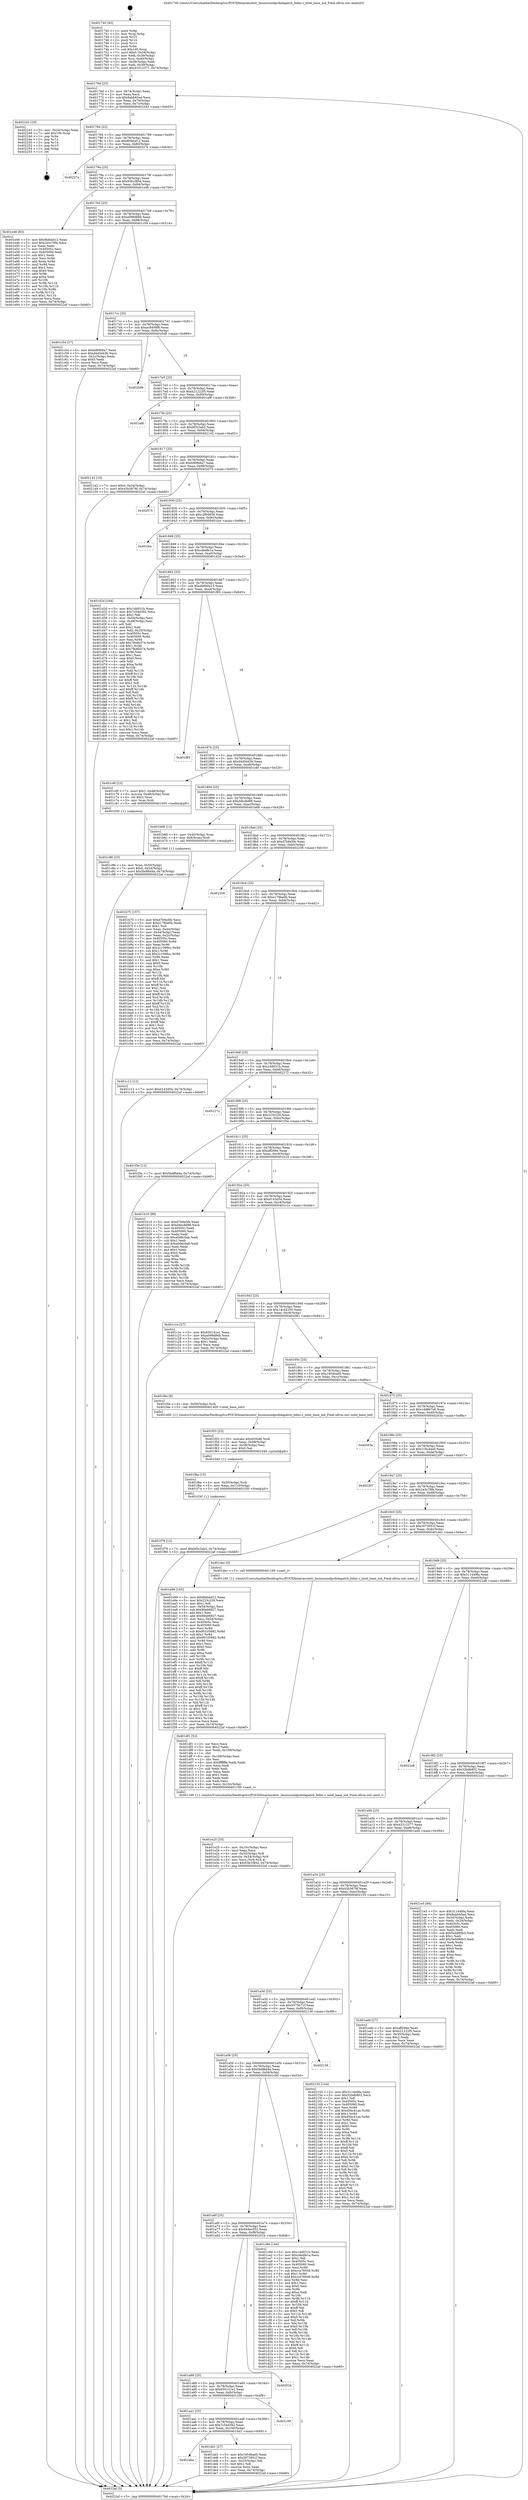 digraph "0x401740" {
  label = "0x401740 (/mnt/c/Users/mathe/Desktop/tcc/POCII/binaries/extr_linuxsoundpcihdapatch_hdmi.c_intel_base_nid_Final-ollvm.out::main(0))"
  labelloc = "t"
  node[shape=record]

  Entry [label="",width=0.3,height=0.3,shape=circle,fillcolor=black,style=filled]
  "0x40176d" [label="{
     0x40176d [23]\l
     | [instrs]\l
     &nbsp;&nbsp;0x40176d \<+3\>: mov -0x74(%rbp),%eax\l
     &nbsp;&nbsp;0x401770 \<+2\>: mov %eax,%ecx\l
     &nbsp;&nbsp;0x401772 \<+6\>: sub $0x8abb45ad,%ecx\l
     &nbsp;&nbsp;0x401778 \<+3\>: mov %eax,-0x78(%rbp)\l
     &nbsp;&nbsp;0x40177b \<+3\>: mov %ecx,-0x7c(%rbp)\l
     &nbsp;&nbsp;0x40177e \<+6\>: je 0000000000402243 \<main+0xb03\>\l
  }"]
  "0x402243" [label="{
     0x402243 [19]\l
     | [instrs]\l
     &nbsp;&nbsp;0x402243 \<+3\>: mov -0x24(%rbp),%eax\l
     &nbsp;&nbsp;0x402246 \<+7\>: add $0x100,%rsp\l
     &nbsp;&nbsp;0x40224d \<+1\>: pop %rbx\l
     &nbsp;&nbsp;0x40224e \<+2\>: pop %r12\l
     &nbsp;&nbsp;0x402250 \<+2\>: pop %r14\l
     &nbsp;&nbsp;0x402252 \<+2\>: pop %r15\l
     &nbsp;&nbsp;0x402254 \<+1\>: pop %rbp\l
     &nbsp;&nbsp;0x402255 \<+1\>: ret\l
  }"]
  "0x401784" [label="{
     0x401784 [22]\l
     | [instrs]\l
     &nbsp;&nbsp;0x401784 \<+5\>: jmp 0000000000401789 \<main+0x49\>\l
     &nbsp;&nbsp;0x401789 \<+3\>: mov -0x78(%rbp),%eax\l
     &nbsp;&nbsp;0x40178c \<+5\>: sub $0x8bfebd12,%eax\l
     &nbsp;&nbsp;0x401791 \<+3\>: mov %eax,-0x80(%rbp)\l
     &nbsp;&nbsp;0x401794 \<+6\>: je 000000000040227e \<main+0xb3e\>\l
  }"]
  Exit [label="",width=0.3,height=0.3,shape=circle,fillcolor=black,style=filled,peripheries=2]
  "0x40227e" [label="{
     0x40227e\l
  }", style=dashed]
  "0x40179a" [label="{
     0x40179a [25]\l
     | [instrs]\l
     &nbsp;&nbsp;0x40179a \<+5\>: jmp 000000000040179f \<main+0x5f\>\l
     &nbsp;&nbsp;0x40179f \<+3\>: mov -0x78(%rbp),%eax\l
     &nbsp;&nbsp;0x4017a2 \<+5\>: sub $0x93b1f85d,%eax\l
     &nbsp;&nbsp;0x4017a7 \<+6\>: mov %eax,-0x84(%rbp)\l
     &nbsp;&nbsp;0x4017ad \<+6\>: je 0000000000401e46 \<main+0x706\>\l
  }"]
  "0x401f79" [label="{
     0x401f79 [12]\l
     | [instrs]\l
     &nbsp;&nbsp;0x401f79 \<+7\>: movl $0xbf3c3ab2,-0x74(%rbp)\l
     &nbsp;&nbsp;0x401f80 \<+5\>: jmp 00000000004022af \<main+0xb6f\>\l
  }"]
  "0x401e46" [label="{
     0x401e46 [83]\l
     | [instrs]\l
     &nbsp;&nbsp;0x401e46 \<+5\>: mov $0x8bfebd12,%eax\l
     &nbsp;&nbsp;0x401e4b \<+5\>: mov $0x2a3c78fe,%ecx\l
     &nbsp;&nbsp;0x401e50 \<+2\>: xor %edx,%edx\l
     &nbsp;&nbsp;0x401e52 \<+7\>: mov 0x40505c,%esi\l
     &nbsp;&nbsp;0x401e59 \<+7\>: mov 0x405060,%edi\l
     &nbsp;&nbsp;0x401e60 \<+3\>: sub $0x1,%edx\l
     &nbsp;&nbsp;0x401e63 \<+3\>: mov %esi,%r8d\l
     &nbsp;&nbsp;0x401e66 \<+3\>: add %edx,%r8d\l
     &nbsp;&nbsp;0x401e69 \<+4\>: imul %r8d,%esi\l
     &nbsp;&nbsp;0x401e6d \<+3\>: and $0x1,%esi\l
     &nbsp;&nbsp;0x401e70 \<+3\>: cmp $0x0,%esi\l
     &nbsp;&nbsp;0x401e73 \<+4\>: sete %r9b\l
     &nbsp;&nbsp;0x401e77 \<+3\>: cmp $0xa,%edi\l
     &nbsp;&nbsp;0x401e7a \<+4\>: setl %r10b\l
     &nbsp;&nbsp;0x401e7e \<+3\>: mov %r9b,%r11b\l
     &nbsp;&nbsp;0x401e81 \<+3\>: and %r10b,%r11b\l
     &nbsp;&nbsp;0x401e84 \<+3\>: xor %r10b,%r9b\l
     &nbsp;&nbsp;0x401e87 \<+3\>: or %r9b,%r11b\l
     &nbsp;&nbsp;0x401e8a \<+4\>: test $0x1,%r11b\l
     &nbsp;&nbsp;0x401e8e \<+3\>: cmovne %ecx,%eax\l
     &nbsp;&nbsp;0x401e91 \<+3\>: mov %eax,-0x74(%rbp)\l
     &nbsp;&nbsp;0x401e94 \<+5\>: jmp 00000000004022af \<main+0xb6f\>\l
  }"]
  "0x4017b3" [label="{
     0x4017b3 [25]\l
     | [instrs]\l
     &nbsp;&nbsp;0x4017b3 \<+5\>: jmp 00000000004017b8 \<main+0x78\>\l
     &nbsp;&nbsp;0x4017b8 \<+3\>: mov -0x78(%rbp),%eax\l
     &nbsp;&nbsp;0x4017bb \<+5\>: sub $0xa098d86b,%eax\l
     &nbsp;&nbsp;0x4017c0 \<+6\>: mov %eax,-0x88(%rbp)\l
     &nbsp;&nbsp;0x4017c6 \<+6\>: je 0000000000401c54 \<main+0x514\>\l
  }"]
  "0x401f6a" [label="{
     0x401f6a [15]\l
     | [instrs]\l
     &nbsp;&nbsp;0x401f6a \<+4\>: mov -0x50(%rbp),%rdi\l
     &nbsp;&nbsp;0x401f6e \<+6\>: mov %eax,-0x110(%rbp)\l
     &nbsp;&nbsp;0x401f74 \<+5\>: call 0000000000401030 \<free@plt\>\l
     | [calls]\l
     &nbsp;&nbsp;0x401030 \{1\} (unknown)\l
  }"]
  "0x401c54" [label="{
     0x401c54 [27]\l
     | [instrs]\l
     &nbsp;&nbsp;0x401c54 \<+5\>: mov $0xbf69b6a7,%eax\l
     &nbsp;&nbsp;0x401c59 \<+5\>: mov $0xd440d43b,%ecx\l
     &nbsp;&nbsp;0x401c5e \<+3\>: mov -0x2c(%rbp),%edx\l
     &nbsp;&nbsp;0x401c61 \<+3\>: cmp $0x0,%edx\l
     &nbsp;&nbsp;0x401c64 \<+3\>: cmove %ecx,%eax\l
     &nbsp;&nbsp;0x401c67 \<+3\>: mov %eax,-0x74(%rbp)\l
     &nbsp;&nbsp;0x401c6a \<+5\>: jmp 00000000004022af \<main+0xb6f\>\l
  }"]
  "0x4017cc" [label="{
     0x4017cc [25]\l
     | [instrs]\l
     &nbsp;&nbsp;0x4017cc \<+5\>: jmp 00000000004017d1 \<main+0x91\>\l
     &nbsp;&nbsp;0x4017d1 \<+3\>: mov -0x78(%rbp),%eax\l
     &nbsp;&nbsp;0x4017d4 \<+5\>: sub $0xac8409f8,%eax\l
     &nbsp;&nbsp;0x4017d9 \<+6\>: mov %eax,-0x8c(%rbp)\l
     &nbsp;&nbsp;0x4017df \<+6\>: je 00000000004020d9 \<main+0x999\>\l
  }"]
  "0x401f53" [label="{
     0x401f53 [23]\l
     | [instrs]\l
     &nbsp;&nbsp;0x401f53 \<+10\>: movabs $0x4030d6,%rdi\l
     &nbsp;&nbsp;0x401f5d \<+3\>: mov %eax,-0x58(%rbp)\l
     &nbsp;&nbsp;0x401f60 \<+3\>: mov -0x58(%rbp),%esi\l
     &nbsp;&nbsp;0x401f63 \<+2\>: mov $0x0,%al\l
     &nbsp;&nbsp;0x401f65 \<+5\>: call 0000000000401040 \<printf@plt\>\l
     | [calls]\l
     &nbsp;&nbsp;0x401040 \{1\} (unknown)\l
  }"]
  "0x4020d9" [label="{
     0x4020d9\l
  }", style=dashed]
  "0x4017e5" [label="{
     0x4017e5 [25]\l
     | [instrs]\l
     &nbsp;&nbsp;0x4017e5 \<+5\>: jmp 00000000004017ea \<main+0xaa\>\l
     &nbsp;&nbsp;0x4017ea \<+3\>: mov -0x78(%rbp),%eax\l
     &nbsp;&nbsp;0x4017ed \<+5\>: sub $0xb21222f5,%eax\l
     &nbsp;&nbsp;0x4017f2 \<+6\>: mov %eax,-0x90(%rbp)\l
     &nbsp;&nbsp;0x4017f8 \<+6\>: je 0000000000401af8 \<main+0x3b8\>\l
  }"]
  "0x401e25" [label="{
     0x401e25 [33]\l
     | [instrs]\l
     &nbsp;&nbsp;0x401e25 \<+6\>: mov -0x10c(%rbp),%ecx\l
     &nbsp;&nbsp;0x401e2b \<+3\>: imul %eax,%ecx\l
     &nbsp;&nbsp;0x401e2e \<+4\>: mov -0x50(%rbp),%r8\l
     &nbsp;&nbsp;0x401e32 \<+4\>: movslq -0x54(%rbp),%r9\l
     &nbsp;&nbsp;0x401e36 \<+4\>: mov %ecx,(%r8,%r9,4)\l
     &nbsp;&nbsp;0x401e3a \<+7\>: movl $0x93b1f85d,-0x74(%rbp)\l
     &nbsp;&nbsp;0x401e41 \<+5\>: jmp 00000000004022af \<main+0xb6f\>\l
  }"]
  "0x401af8" [label="{
     0x401af8\l
  }", style=dashed]
  "0x4017fe" [label="{
     0x4017fe [25]\l
     | [instrs]\l
     &nbsp;&nbsp;0x4017fe \<+5\>: jmp 0000000000401803 \<main+0xc3\>\l
     &nbsp;&nbsp;0x401803 \<+3\>: mov -0x78(%rbp),%eax\l
     &nbsp;&nbsp;0x401806 \<+5\>: sub $0xbf3c3ab2,%eax\l
     &nbsp;&nbsp;0x40180b \<+6\>: mov %eax,-0x94(%rbp)\l
     &nbsp;&nbsp;0x401811 \<+6\>: je 0000000000402142 \<main+0xa02\>\l
  }"]
  "0x401df1" [label="{
     0x401df1 [52]\l
     | [instrs]\l
     &nbsp;&nbsp;0x401df1 \<+2\>: xor %ecx,%ecx\l
     &nbsp;&nbsp;0x401df3 \<+5\>: mov $0x2,%edx\l
     &nbsp;&nbsp;0x401df8 \<+6\>: mov %edx,-0x108(%rbp)\l
     &nbsp;&nbsp;0x401dfe \<+1\>: cltd\l
     &nbsp;&nbsp;0x401dff \<+6\>: mov -0x108(%rbp),%esi\l
     &nbsp;&nbsp;0x401e05 \<+2\>: idiv %esi\l
     &nbsp;&nbsp;0x401e07 \<+6\>: imul $0xfffffffe,%edx,%edx\l
     &nbsp;&nbsp;0x401e0d \<+2\>: mov %ecx,%edi\l
     &nbsp;&nbsp;0x401e0f \<+2\>: sub %edx,%edi\l
     &nbsp;&nbsp;0x401e11 \<+2\>: mov %ecx,%edx\l
     &nbsp;&nbsp;0x401e13 \<+3\>: sub $0x1,%edx\l
     &nbsp;&nbsp;0x401e16 \<+2\>: add %edx,%edi\l
     &nbsp;&nbsp;0x401e18 \<+2\>: sub %edi,%ecx\l
     &nbsp;&nbsp;0x401e1a \<+6\>: mov %ecx,-0x10c(%rbp)\l
     &nbsp;&nbsp;0x401e20 \<+5\>: call 0000000000401160 \<next_i\>\l
     | [calls]\l
     &nbsp;&nbsp;0x401160 \{1\} (/mnt/c/Users/mathe/Desktop/tcc/POCII/binaries/extr_linuxsoundpcihdapatch_hdmi.c_intel_base_nid_Final-ollvm.out::next_i)\l
  }"]
  "0x402142" [label="{
     0x402142 [19]\l
     | [instrs]\l
     &nbsp;&nbsp;0x402142 \<+7\>: movl $0x0,-0x34(%rbp)\l
     &nbsp;&nbsp;0x402149 \<+7\>: movl $0x43b3878f,-0x74(%rbp)\l
     &nbsp;&nbsp;0x402150 \<+5\>: jmp 00000000004022af \<main+0xb6f\>\l
  }"]
  "0x401817" [label="{
     0x401817 [25]\l
     | [instrs]\l
     &nbsp;&nbsp;0x401817 \<+5\>: jmp 000000000040181c \<main+0xdc\>\l
     &nbsp;&nbsp;0x40181c \<+3\>: mov -0x78(%rbp),%eax\l
     &nbsp;&nbsp;0x40181f \<+5\>: sub $0xbf69b6a7,%eax\l
     &nbsp;&nbsp;0x401824 \<+6\>: mov %eax,-0x98(%rbp)\l
     &nbsp;&nbsp;0x40182a \<+6\>: je 0000000000402075 \<main+0x935\>\l
  }"]
  "0x401aba" [label="{
     0x401aba\l
  }", style=dashed]
  "0x402075" [label="{
     0x402075\l
  }", style=dashed]
  "0x401830" [label="{
     0x401830 [25]\l
     | [instrs]\l
     &nbsp;&nbsp;0x401830 \<+5\>: jmp 0000000000401835 \<main+0xf5\>\l
     &nbsp;&nbsp;0x401835 \<+3\>: mov -0x78(%rbp),%eax\l
     &nbsp;&nbsp;0x401838 \<+5\>: sub $0xc2f04839,%eax\l
     &nbsp;&nbsp;0x40183d \<+6\>: mov %eax,-0x9c(%rbp)\l
     &nbsp;&nbsp;0x401843 \<+6\>: je 0000000000401fce \<main+0x88e\>\l
  }"]
  "0x401dd1" [label="{
     0x401dd1 [27]\l
     | [instrs]\l
     &nbsp;&nbsp;0x401dd1 \<+5\>: mov $0x1954bad5,%eax\l
     &nbsp;&nbsp;0x401dd6 \<+5\>: mov $0x3073951f,%ecx\l
     &nbsp;&nbsp;0x401ddb \<+3\>: mov -0x25(%rbp),%dl\l
     &nbsp;&nbsp;0x401dde \<+3\>: test $0x1,%dl\l
     &nbsp;&nbsp;0x401de1 \<+3\>: cmovne %ecx,%eax\l
     &nbsp;&nbsp;0x401de4 \<+3\>: mov %eax,-0x74(%rbp)\l
     &nbsp;&nbsp;0x401de7 \<+5\>: jmp 00000000004022af \<main+0xb6f\>\l
  }"]
  "0x401fce" [label="{
     0x401fce\l
  }", style=dashed]
  "0x401849" [label="{
     0x401849 [25]\l
     | [instrs]\l
     &nbsp;&nbsp;0x401849 \<+5\>: jmp 000000000040184e \<main+0x10e\>\l
     &nbsp;&nbsp;0x40184e \<+3\>: mov -0x78(%rbp),%eax\l
     &nbsp;&nbsp;0x401851 \<+5\>: sub $0xcdedfe1a,%eax\l
     &nbsp;&nbsp;0x401856 \<+6\>: mov %eax,-0xa0(%rbp)\l
     &nbsp;&nbsp;0x40185c \<+6\>: je 0000000000401d2d \<main+0x5ed\>\l
  }"]
  "0x401aa1" [label="{
     0x401aa1 [25]\l
     | [instrs]\l
     &nbsp;&nbsp;0x401aa1 \<+5\>: jmp 0000000000401aa6 \<main+0x366\>\l
     &nbsp;&nbsp;0x401aa6 \<+3\>: mov -0x78(%rbp),%eax\l
     &nbsp;&nbsp;0x401aa9 \<+5\>: sub $0x7c54d392,%eax\l
     &nbsp;&nbsp;0x401aae \<+6\>: mov %eax,-0x100(%rbp)\l
     &nbsp;&nbsp;0x401ab4 \<+6\>: je 0000000000401dd1 \<main+0x691\>\l
  }"]
  "0x401d2d" [label="{
     0x401d2d [164]\l
     | [instrs]\l
     &nbsp;&nbsp;0x401d2d \<+5\>: mov $0x1dd031b,%eax\l
     &nbsp;&nbsp;0x401d32 \<+5\>: mov $0x7c54d392,%ecx\l
     &nbsp;&nbsp;0x401d37 \<+2\>: mov $0x1,%dl\l
     &nbsp;&nbsp;0x401d39 \<+3\>: mov -0x54(%rbp),%esi\l
     &nbsp;&nbsp;0x401d3c \<+3\>: cmp -0x48(%rbp),%esi\l
     &nbsp;&nbsp;0x401d3f \<+4\>: setl %dil\l
     &nbsp;&nbsp;0x401d43 \<+4\>: and $0x1,%dil\l
     &nbsp;&nbsp;0x401d47 \<+4\>: mov %dil,-0x25(%rbp)\l
     &nbsp;&nbsp;0x401d4b \<+7\>: mov 0x40505c,%esi\l
     &nbsp;&nbsp;0x401d52 \<+8\>: mov 0x405060,%r8d\l
     &nbsp;&nbsp;0x401d5a \<+3\>: mov %esi,%r9d\l
     &nbsp;&nbsp;0x401d5d \<+7\>: add $0x79c6b574,%r9d\l
     &nbsp;&nbsp;0x401d64 \<+4\>: sub $0x1,%r9d\l
     &nbsp;&nbsp;0x401d68 \<+7\>: sub $0x79c6b574,%r9d\l
     &nbsp;&nbsp;0x401d6f \<+4\>: imul %r9d,%esi\l
     &nbsp;&nbsp;0x401d73 \<+3\>: and $0x1,%esi\l
     &nbsp;&nbsp;0x401d76 \<+3\>: cmp $0x0,%esi\l
     &nbsp;&nbsp;0x401d79 \<+4\>: sete %dil\l
     &nbsp;&nbsp;0x401d7d \<+4\>: cmp $0xa,%r8d\l
     &nbsp;&nbsp;0x401d81 \<+4\>: setl %r10b\l
     &nbsp;&nbsp;0x401d85 \<+3\>: mov %dil,%r11b\l
     &nbsp;&nbsp;0x401d88 \<+4\>: xor $0xff,%r11b\l
     &nbsp;&nbsp;0x401d8c \<+3\>: mov %r10b,%bl\l
     &nbsp;&nbsp;0x401d8f \<+3\>: xor $0xff,%bl\l
     &nbsp;&nbsp;0x401d92 \<+3\>: xor $0x1,%dl\l
     &nbsp;&nbsp;0x401d95 \<+3\>: mov %r11b,%r14b\l
     &nbsp;&nbsp;0x401d98 \<+4\>: and $0xff,%r14b\l
     &nbsp;&nbsp;0x401d9c \<+3\>: and %dl,%dil\l
     &nbsp;&nbsp;0x401d9f \<+3\>: mov %bl,%r15b\l
     &nbsp;&nbsp;0x401da2 \<+4\>: and $0xff,%r15b\l
     &nbsp;&nbsp;0x401da6 \<+3\>: and %dl,%r10b\l
     &nbsp;&nbsp;0x401da9 \<+3\>: or %dil,%r14b\l
     &nbsp;&nbsp;0x401dac \<+3\>: or %r10b,%r15b\l
     &nbsp;&nbsp;0x401daf \<+3\>: xor %r15b,%r14b\l
     &nbsp;&nbsp;0x401db2 \<+3\>: or %bl,%r11b\l
     &nbsp;&nbsp;0x401db5 \<+4\>: xor $0xff,%r11b\l
     &nbsp;&nbsp;0x401db9 \<+3\>: or $0x1,%dl\l
     &nbsp;&nbsp;0x401dbc \<+3\>: and %dl,%r11b\l
     &nbsp;&nbsp;0x401dbf \<+3\>: or %r11b,%r14b\l
     &nbsp;&nbsp;0x401dc2 \<+4\>: test $0x1,%r14b\l
     &nbsp;&nbsp;0x401dc6 \<+3\>: cmovne %ecx,%eax\l
     &nbsp;&nbsp;0x401dc9 \<+3\>: mov %eax,-0x74(%rbp)\l
     &nbsp;&nbsp;0x401dcc \<+5\>: jmp 00000000004022af \<main+0xb6f\>\l
  }"]
  "0x401862" [label="{
     0x401862 [25]\l
     | [instrs]\l
     &nbsp;&nbsp;0x401862 \<+5\>: jmp 0000000000401867 \<main+0x127\>\l
     &nbsp;&nbsp;0x401867 \<+3\>: mov -0x78(%rbp),%eax\l
     &nbsp;&nbsp;0x40186a \<+5\>: sub $0xd0600a15,%eax\l
     &nbsp;&nbsp;0x40186f \<+6\>: mov %eax,-0xa4(%rbp)\l
     &nbsp;&nbsp;0x401875 \<+6\>: je 0000000000401f85 \<main+0x845\>\l
  }"]
  "0x401c39" [label="{
     0x401c39\l
  }", style=dashed]
  "0x401f85" [label="{
     0x401f85\l
  }", style=dashed]
  "0x40187b" [label="{
     0x40187b [25]\l
     | [instrs]\l
     &nbsp;&nbsp;0x40187b \<+5\>: jmp 0000000000401880 \<main+0x140\>\l
     &nbsp;&nbsp;0x401880 \<+3\>: mov -0x78(%rbp),%eax\l
     &nbsp;&nbsp;0x401883 \<+5\>: sub $0xd440d43b,%eax\l
     &nbsp;&nbsp;0x401888 \<+6\>: mov %eax,-0xa8(%rbp)\l
     &nbsp;&nbsp;0x40188e \<+6\>: je 0000000000401c6f \<main+0x52f\>\l
  }"]
  "0x401a88" [label="{
     0x401a88 [25]\l
     | [instrs]\l
     &nbsp;&nbsp;0x401a88 \<+5\>: jmp 0000000000401a8d \<main+0x34d\>\l
     &nbsp;&nbsp;0x401a8d \<+3\>: mov -0x78(%rbp),%eax\l
     &nbsp;&nbsp;0x401a90 \<+5\>: sub $0x650141e1,%eax\l
     &nbsp;&nbsp;0x401a95 \<+6\>: mov %eax,-0xfc(%rbp)\l
     &nbsp;&nbsp;0x401a9b \<+6\>: je 0000000000401c39 \<main+0x4f9\>\l
  }"]
  "0x401c6f" [label="{
     0x401c6f [23]\l
     | [instrs]\l
     &nbsp;&nbsp;0x401c6f \<+7\>: movl $0x1,-0x48(%rbp)\l
     &nbsp;&nbsp;0x401c76 \<+4\>: movslq -0x48(%rbp),%rax\l
     &nbsp;&nbsp;0x401c7a \<+4\>: shl $0x2,%rax\l
     &nbsp;&nbsp;0x401c7e \<+3\>: mov %rax,%rdi\l
     &nbsp;&nbsp;0x401c81 \<+5\>: call 0000000000401050 \<malloc@plt\>\l
     | [calls]\l
     &nbsp;&nbsp;0x401050 \{1\} (unknown)\l
  }"]
  "0x401894" [label="{
     0x401894 [25]\l
     | [instrs]\l
     &nbsp;&nbsp;0x401894 \<+5\>: jmp 0000000000401899 \<main+0x159\>\l
     &nbsp;&nbsp;0x401899 \<+3\>: mov -0x78(%rbp),%eax\l
     &nbsp;&nbsp;0x40189c \<+5\>: sub $0xd4bc8d98,%eax\l
     &nbsp;&nbsp;0x4018a1 \<+6\>: mov %eax,-0xac(%rbp)\l
     &nbsp;&nbsp;0x4018a7 \<+6\>: je 0000000000401b68 \<main+0x428\>\l
  }"]
  "0x40201b" [label="{
     0x40201b\l
  }", style=dashed]
  "0x401b68" [label="{
     0x401b68 [13]\l
     | [instrs]\l
     &nbsp;&nbsp;0x401b68 \<+4\>: mov -0x40(%rbp),%rax\l
     &nbsp;&nbsp;0x401b6c \<+4\>: mov 0x8(%rax),%rdi\l
     &nbsp;&nbsp;0x401b70 \<+5\>: call 0000000000401060 \<atoi@plt\>\l
     | [calls]\l
     &nbsp;&nbsp;0x401060 \{1\} (unknown)\l
  }"]
  "0x4018ad" [label="{
     0x4018ad [25]\l
     | [instrs]\l
     &nbsp;&nbsp;0x4018ad \<+5\>: jmp 00000000004018b2 \<main+0x172\>\l
     &nbsp;&nbsp;0x4018b2 \<+3\>: mov -0x78(%rbp),%eax\l
     &nbsp;&nbsp;0x4018b5 \<+5\>: sub $0xd7b9a5fe,%eax\l
     &nbsp;&nbsp;0x4018ba \<+6\>: mov %eax,-0xb0(%rbp)\l
     &nbsp;&nbsp;0x4018c0 \<+6\>: je 0000000000402256 \<main+0xb16\>\l
  }"]
  "0x401a6f" [label="{
     0x401a6f [25]\l
     | [instrs]\l
     &nbsp;&nbsp;0x401a6f \<+5\>: jmp 0000000000401a74 \<main+0x334\>\l
     &nbsp;&nbsp;0x401a74 \<+3\>: mov -0x78(%rbp),%eax\l
     &nbsp;&nbsp;0x401a77 \<+5\>: sub $0x644ec052,%eax\l
     &nbsp;&nbsp;0x401a7c \<+6\>: mov %eax,-0xf8(%rbp)\l
     &nbsp;&nbsp;0x401a82 \<+6\>: je 000000000040201b \<main+0x8db\>\l
  }"]
  "0x402256" [label="{
     0x402256\l
  }", style=dashed]
  "0x4018c6" [label="{
     0x4018c6 [25]\l
     | [instrs]\l
     &nbsp;&nbsp;0x4018c6 \<+5\>: jmp 00000000004018cb \<main+0x18b\>\l
     &nbsp;&nbsp;0x4018cb \<+3\>: mov -0x78(%rbp),%eax\l
     &nbsp;&nbsp;0x4018ce \<+5\>: sub $0xe178be0b,%eax\l
     &nbsp;&nbsp;0x4018d3 \<+6\>: mov %eax,-0xb4(%rbp)\l
     &nbsp;&nbsp;0x4018d9 \<+6\>: je 0000000000401c12 \<main+0x4d2\>\l
  }"]
  "0x401c9d" [label="{
     0x401c9d [144]\l
     | [instrs]\l
     &nbsp;&nbsp;0x401c9d \<+5\>: mov $0x1dd031b,%eax\l
     &nbsp;&nbsp;0x401ca2 \<+5\>: mov $0xcdedfe1a,%ecx\l
     &nbsp;&nbsp;0x401ca7 \<+2\>: mov $0x1,%dl\l
     &nbsp;&nbsp;0x401ca9 \<+7\>: mov 0x40505c,%esi\l
     &nbsp;&nbsp;0x401cb0 \<+7\>: mov 0x405060,%edi\l
     &nbsp;&nbsp;0x401cb7 \<+3\>: mov %esi,%r8d\l
     &nbsp;&nbsp;0x401cba \<+7\>: sub $0xcca76008,%r8d\l
     &nbsp;&nbsp;0x401cc1 \<+4\>: sub $0x1,%r8d\l
     &nbsp;&nbsp;0x401cc5 \<+7\>: add $0xcca76008,%r8d\l
     &nbsp;&nbsp;0x401ccc \<+4\>: imul %r8d,%esi\l
     &nbsp;&nbsp;0x401cd0 \<+3\>: and $0x1,%esi\l
     &nbsp;&nbsp;0x401cd3 \<+3\>: cmp $0x0,%esi\l
     &nbsp;&nbsp;0x401cd6 \<+4\>: sete %r9b\l
     &nbsp;&nbsp;0x401cda \<+3\>: cmp $0xa,%edi\l
     &nbsp;&nbsp;0x401cdd \<+4\>: setl %r10b\l
     &nbsp;&nbsp;0x401ce1 \<+3\>: mov %r9b,%r11b\l
     &nbsp;&nbsp;0x401ce4 \<+4\>: xor $0xff,%r11b\l
     &nbsp;&nbsp;0x401ce8 \<+3\>: mov %r10b,%bl\l
     &nbsp;&nbsp;0x401ceb \<+3\>: xor $0xff,%bl\l
     &nbsp;&nbsp;0x401cee \<+3\>: xor $0x0,%dl\l
     &nbsp;&nbsp;0x401cf1 \<+3\>: mov %r11b,%r14b\l
     &nbsp;&nbsp;0x401cf4 \<+4\>: and $0x0,%r14b\l
     &nbsp;&nbsp;0x401cf8 \<+3\>: and %dl,%r9b\l
     &nbsp;&nbsp;0x401cfb \<+3\>: mov %bl,%r15b\l
     &nbsp;&nbsp;0x401cfe \<+4\>: and $0x0,%r15b\l
     &nbsp;&nbsp;0x401d02 \<+3\>: and %dl,%r10b\l
     &nbsp;&nbsp;0x401d05 \<+3\>: or %r9b,%r14b\l
     &nbsp;&nbsp;0x401d08 \<+3\>: or %r10b,%r15b\l
     &nbsp;&nbsp;0x401d0b \<+3\>: xor %r15b,%r14b\l
     &nbsp;&nbsp;0x401d0e \<+3\>: or %bl,%r11b\l
     &nbsp;&nbsp;0x401d11 \<+4\>: xor $0xff,%r11b\l
     &nbsp;&nbsp;0x401d15 \<+3\>: or $0x0,%dl\l
     &nbsp;&nbsp;0x401d18 \<+3\>: and %dl,%r11b\l
     &nbsp;&nbsp;0x401d1b \<+3\>: or %r11b,%r14b\l
     &nbsp;&nbsp;0x401d1e \<+4\>: test $0x1,%r14b\l
     &nbsp;&nbsp;0x401d22 \<+3\>: cmovne %ecx,%eax\l
     &nbsp;&nbsp;0x401d25 \<+3\>: mov %eax,-0x74(%rbp)\l
     &nbsp;&nbsp;0x401d28 \<+5\>: jmp 00000000004022af \<main+0xb6f\>\l
  }"]
  "0x401c12" [label="{
     0x401c12 [12]\l
     | [instrs]\l
     &nbsp;&nbsp;0x401c12 \<+7\>: movl $0xd143d54,-0x74(%rbp)\l
     &nbsp;&nbsp;0x401c19 \<+5\>: jmp 00000000004022af \<main+0xb6f\>\l
  }"]
  "0x4018df" [label="{
     0x4018df [25]\l
     | [instrs]\l
     &nbsp;&nbsp;0x4018df \<+5\>: jmp 00000000004018e4 \<main+0x1a4\>\l
     &nbsp;&nbsp;0x4018e4 \<+3\>: mov -0x78(%rbp),%eax\l
     &nbsp;&nbsp;0x4018e7 \<+5\>: sub $0x1dd031b,%eax\l
     &nbsp;&nbsp;0x4018ec \<+6\>: mov %eax,-0xb8(%rbp)\l
     &nbsp;&nbsp;0x4018f2 \<+6\>: je 0000000000402272 \<main+0xb32\>\l
  }"]
  "0x401a56" [label="{
     0x401a56 [25]\l
     | [instrs]\l
     &nbsp;&nbsp;0x401a56 \<+5\>: jmp 0000000000401a5b \<main+0x31b\>\l
     &nbsp;&nbsp;0x401a5b \<+3\>: mov -0x78(%rbp),%eax\l
     &nbsp;&nbsp;0x401a5e \<+5\>: sub $0x5bdf6d4a,%eax\l
     &nbsp;&nbsp;0x401a63 \<+6\>: mov %eax,-0xf4(%rbp)\l
     &nbsp;&nbsp;0x401a69 \<+6\>: je 0000000000401c9d \<main+0x55d\>\l
  }"]
  "0x402272" [label="{
     0x402272\l
  }", style=dashed]
  "0x4018f8" [label="{
     0x4018f8 [25]\l
     | [instrs]\l
     &nbsp;&nbsp;0x4018f8 \<+5\>: jmp 00000000004018fd \<main+0x1bd\>\l
     &nbsp;&nbsp;0x4018fd \<+3\>: mov -0x78(%rbp),%eax\l
     &nbsp;&nbsp;0x401900 \<+5\>: sub $0x223c229,%eax\l
     &nbsp;&nbsp;0x401905 \<+6\>: mov %eax,-0xbc(%rbp)\l
     &nbsp;&nbsp;0x40190b \<+6\>: je 0000000000401f3e \<main+0x7fe\>\l
  }"]
  "0x402136" [label="{
     0x402136\l
  }", style=dashed]
  "0x401f3e" [label="{
     0x401f3e [12]\l
     | [instrs]\l
     &nbsp;&nbsp;0x401f3e \<+7\>: movl $0x5bdf6d4a,-0x74(%rbp)\l
     &nbsp;&nbsp;0x401f45 \<+5\>: jmp 00000000004022af \<main+0xb6f\>\l
  }"]
  "0x401911" [label="{
     0x401911 [25]\l
     | [instrs]\l
     &nbsp;&nbsp;0x401911 \<+5\>: jmp 0000000000401916 \<main+0x1d6\>\l
     &nbsp;&nbsp;0x401916 \<+3\>: mov -0x78(%rbp),%eax\l
     &nbsp;&nbsp;0x401919 \<+5\>: sub $0xaff266e,%eax\l
     &nbsp;&nbsp;0x40191e \<+6\>: mov %eax,-0xc0(%rbp)\l
     &nbsp;&nbsp;0x401924 \<+6\>: je 0000000000401b10 \<main+0x3d0\>\l
  }"]
  "0x401a3d" [label="{
     0x401a3d [25]\l
     | [instrs]\l
     &nbsp;&nbsp;0x401a3d \<+5\>: jmp 0000000000401a42 \<main+0x302\>\l
     &nbsp;&nbsp;0x401a42 \<+3\>: mov -0x78(%rbp),%eax\l
     &nbsp;&nbsp;0x401a45 \<+5\>: sub $0x5575b71f,%eax\l
     &nbsp;&nbsp;0x401a4a \<+6\>: mov %eax,-0xf0(%rbp)\l
     &nbsp;&nbsp;0x401a50 \<+6\>: je 0000000000402136 \<main+0x9f6\>\l
  }"]
  "0x401b10" [label="{
     0x401b10 [88]\l
     | [instrs]\l
     &nbsp;&nbsp;0x401b10 \<+5\>: mov $0xd7b9a5fe,%eax\l
     &nbsp;&nbsp;0x401b15 \<+5\>: mov $0xd4bc8d98,%ecx\l
     &nbsp;&nbsp;0x401b1a \<+7\>: mov 0x40505c,%edx\l
     &nbsp;&nbsp;0x401b21 \<+7\>: mov 0x405060,%esi\l
     &nbsp;&nbsp;0x401b28 \<+2\>: mov %edx,%edi\l
     &nbsp;&nbsp;0x401b2a \<+6\>: sub $0xa0d6c0ab,%edi\l
     &nbsp;&nbsp;0x401b30 \<+3\>: sub $0x1,%edi\l
     &nbsp;&nbsp;0x401b33 \<+6\>: add $0xa0d6c0ab,%edi\l
     &nbsp;&nbsp;0x401b39 \<+3\>: imul %edi,%edx\l
     &nbsp;&nbsp;0x401b3c \<+3\>: and $0x1,%edx\l
     &nbsp;&nbsp;0x401b3f \<+3\>: cmp $0x0,%edx\l
     &nbsp;&nbsp;0x401b42 \<+4\>: sete %r8b\l
     &nbsp;&nbsp;0x401b46 \<+3\>: cmp $0xa,%esi\l
     &nbsp;&nbsp;0x401b49 \<+4\>: setl %r9b\l
     &nbsp;&nbsp;0x401b4d \<+3\>: mov %r8b,%r10b\l
     &nbsp;&nbsp;0x401b50 \<+3\>: and %r9b,%r10b\l
     &nbsp;&nbsp;0x401b53 \<+3\>: xor %r9b,%r8b\l
     &nbsp;&nbsp;0x401b56 \<+3\>: or %r8b,%r10b\l
     &nbsp;&nbsp;0x401b59 \<+4\>: test $0x1,%r10b\l
     &nbsp;&nbsp;0x401b5d \<+3\>: cmovne %ecx,%eax\l
     &nbsp;&nbsp;0x401b60 \<+3\>: mov %eax,-0x74(%rbp)\l
     &nbsp;&nbsp;0x401b63 \<+5\>: jmp 00000000004022af \<main+0xb6f\>\l
  }"]
  "0x40192a" [label="{
     0x40192a [25]\l
     | [instrs]\l
     &nbsp;&nbsp;0x40192a \<+5\>: jmp 000000000040192f \<main+0x1ef\>\l
     &nbsp;&nbsp;0x40192f \<+3\>: mov -0x78(%rbp),%eax\l
     &nbsp;&nbsp;0x401932 \<+5\>: sub $0xd143d54,%eax\l
     &nbsp;&nbsp;0x401937 \<+6\>: mov %eax,-0xc4(%rbp)\l
     &nbsp;&nbsp;0x40193d \<+6\>: je 0000000000401c1e \<main+0x4de\>\l
  }"]
  "0x402155" [label="{
     0x402155 [144]\l
     | [instrs]\l
     &nbsp;&nbsp;0x402155 \<+5\>: mov $0x311449fa,%eax\l
     &nbsp;&nbsp;0x40215a \<+5\>: mov $0x32bdb802,%ecx\l
     &nbsp;&nbsp;0x40215f \<+2\>: mov $0x1,%dl\l
     &nbsp;&nbsp;0x402161 \<+7\>: mov 0x40505c,%esi\l
     &nbsp;&nbsp;0x402168 \<+7\>: mov 0x405060,%edi\l
     &nbsp;&nbsp;0x40216f \<+3\>: mov %esi,%r8d\l
     &nbsp;&nbsp;0x402172 \<+7\>: add $0xd5bc41ae,%r8d\l
     &nbsp;&nbsp;0x402179 \<+4\>: sub $0x1,%r8d\l
     &nbsp;&nbsp;0x40217d \<+7\>: sub $0xd5bc41ae,%r8d\l
     &nbsp;&nbsp;0x402184 \<+4\>: imul %r8d,%esi\l
     &nbsp;&nbsp;0x402188 \<+3\>: and $0x1,%esi\l
     &nbsp;&nbsp;0x40218b \<+3\>: cmp $0x0,%esi\l
     &nbsp;&nbsp;0x40218e \<+4\>: sete %r9b\l
     &nbsp;&nbsp;0x402192 \<+3\>: cmp $0xa,%edi\l
     &nbsp;&nbsp;0x402195 \<+4\>: setl %r10b\l
     &nbsp;&nbsp;0x402199 \<+3\>: mov %r9b,%r11b\l
     &nbsp;&nbsp;0x40219c \<+4\>: xor $0xff,%r11b\l
     &nbsp;&nbsp;0x4021a0 \<+3\>: mov %r10b,%bl\l
     &nbsp;&nbsp;0x4021a3 \<+3\>: xor $0xff,%bl\l
     &nbsp;&nbsp;0x4021a6 \<+3\>: xor $0x0,%dl\l
     &nbsp;&nbsp;0x4021a9 \<+3\>: mov %r11b,%r14b\l
     &nbsp;&nbsp;0x4021ac \<+4\>: and $0x0,%r14b\l
     &nbsp;&nbsp;0x4021b0 \<+3\>: and %dl,%r9b\l
     &nbsp;&nbsp;0x4021b3 \<+3\>: mov %bl,%r15b\l
     &nbsp;&nbsp;0x4021b6 \<+4\>: and $0x0,%r15b\l
     &nbsp;&nbsp;0x4021ba \<+3\>: and %dl,%r10b\l
     &nbsp;&nbsp;0x4021bd \<+3\>: or %r9b,%r14b\l
     &nbsp;&nbsp;0x4021c0 \<+3\>: or %r10b,%r15b\l
     &nbsp;&nbsp;0x4021c3 \<+3\>: xor %r15b,%r14b\l
     &nbsp;&nbsp;0x4021c6 \<+3\>: or %bl,%r11b\l
     &nbsp;&nbsp;0x4021c9 \<+4\>: xor $0xff,%r11b\l
     &nbsp;&nbsp;0x4021cd \<+3\>: or $0x0,%dl\l
     &nbsp;&nbsp;0x4021d0 \<+3\>: and %dl,%r11b\l
     &nbsp;&nbsp;0x4021d3 \<+3\>: or %r11b,%r14b\l
     &nbsp;&nbsp;0x4021d6 \<+4\>: test $0x1,%r14b\l
     &nbsp;&nbsp;0x4021da \<+3\>: cmovne %ecx,%eax\l
     &nbsp;&nbsp;0x4021dd \<+3\>: mov %eax,-0x74(%rbp)\l
     &nbsp;&nbsp;0x4021e0 \<+5\>: jmp 00000000004022af \<main+0xb6f\>\l
  }"]
  "0x401c1e" [label="{
     0x401c1e [27]\l
     | [instrs]\l
     &nbsp;&nbsp;0x401c1e \<+5\>: mov $0x650141e1,%eax\l
     &nbsp;&nbsp;0x401c23 \<+5\>: mov $0xa098d86b,%ecx\l
     &nbsp;&nbsp;0x401c28 \<+3\>: mov -0x2c(%rbp),%edx\l
     &nbsp;&nbsp;0x401c2b \<+3\>: cmp $0x1,%edx\l
     &nbsp;&nbsp;0x401c2e \<+3\>: cmovl %ecx,%eax\l
     &nbsp;&nbsp;0x401c31 \<+3\>: mov %eax,-0x74(%rbp)\l
     &nbsp;&nbsp;0x401c34 \<+5\>: jmp 00000000004022af \<main+0xb6f\>\l
  }"]
  "0x401943" [label="{
     0x401943 [25]\l
     | [instrs]\l
     &nbsp;&nbsp;0x401943 \<+5\>: jmp 0000000000401948 \<main+0x208\>\l
     &nbsp;&nbsp;0x401948 \<+3\>: mov -0x78(%rbp),%eax\l
     &nbsp;&nbsp;0x40194b \<+5\>: sub $0x14c42250,%eax\l
     &nbsp;&nbsp;0x401950 \<+6\>: mov %eax,-0xc8(%rbp)\l
     &nbsp;&nbsp;0x401956 \<+6\>: je 0000000000402081 \<main+0x941\>\l
  }"]
  "0x401c86" [label="{
     0x401c86 [23]\l
     | [instrs]\l
     &nbsp;&nbsp;0x401c86 \<+4\>: mov %rax,-0x50(%rbp)\l
     &nbsp;&nbsp;0x401c8a \<+7\>: movl $0x0,-0x54(%rbp)\l
     &nbsp;&nbsp;0x401c91 \<+7\>: movl $0x5bdf6d4a,-0x74(%rbp)\l
     &nbsp;&nbsp;0x401c98 \<+5\>: jmp 00000000004022af \<main+0xb6f\>\l
  }"]
  "0x402081" [label="{
     0x402081\l
  }", style=dashed]
  "0x40195c" [label="{
     0x40195c [25]\l
     | [instrs]\l
     &nbsp;&nbsp;0x40195c \<+5\>: jmp 0000000000401961 \<main+0x221\>\l
     &nbsp;&nbsp;0x401961 \<+3\>: mov -0x78(%rbp),%eax\l
     &nbsp;&nbsp;0x401964 \<+5\>: sub $0x1954bad5,%eax\l
     &nbsp;&nbsp;0x401969 \<+6\>: mov %eax,-0xcc(%rbp)\l
     &nbsp;&nbsp;0x40196f \<+6\>: je 0000000000401f4a \<main+0x80a\>\l
  }"]
  "0x401b75" [label="{
     0x401b75 [157]\l
     | [instrs]\l
     &nbsp;&nbsp;0x401b75 \<+5\>: mov $0xd7b9a5fe,%ecx\l
     &nbsp;&nbsp;0x401b7a \<+5\>: mov $0xe178be0b,%edx\l
     &nbsp;&nbsp;0x401b7f \<+3\>: mov $0x1,%sil\l
     &nbsp;&nbsp;0x401b82 \<+3\>: mov %eax,-0x44(%rbp)\l
     &nbsp;&nbsp;0x401b85 \<+3\>: mov -0x44(%rbp),%eax\l
     &nbsp;&nbsp;0x401b88 \<+3\>: mov %eax,-0x2c(%rbp)\l
     &nbsp;&nbsp;0x401b8b \<+7\>: mov 0x40505c,%eax\l
     &nbsp;&nbsp;0x401b92 \<+8\>: mov 0x405060,%r8d\l
     &nbsp;&nbsp;0x401b9a \<+3\>: mov %eax,%r9d\l
     &nbsp;&nbsp;0x401b9d \<+7\>: add $0x2c1099cc,%r9d\l
     &nbsp;&nbsp;0x401ba4 \<+4\>: sub $0x1,%r9d\l
     &nbsp;&nbsp;0x401ba8 \<+7\>: sub $0x2c1099cc,%r9d\l
     &nbsp;&nbsp;0x401baf \<+4\>: imul %r9d,%eax\l
     &nbsp;&nbsp;0x401bb3 \<+3\>: and $0x1,%eax\l
     &nbsp;&nbsp;0x401bb6 \<+3\>: cmp $0x0,%eax\l
     &nbsp;&nbsp;0x401bb9 \<+4\>: sete %r10b\l
     &nbsp;&nbsp;0x401bbd \<+4\>: cmp $0xa,%r8d\l
     &nbsp;&nbsp;0x401bc1 \<+4\>: setl %r11b\l
     &nbsp;&nbsp;0x401bc5 \<+3\>: mov %r10b,%bl\l
     &nbsp;&nbsp;0x401bc8 \<+3\>: xor $0xff,%bl\l
     &nbsp;&nbsp;0x401bcb \<+3\>: mov %r11b,%r14b\l
     &nbsp;&nbsp;0x401bce \<+4\>: xor $0xff,%r14b\l
     &nbsp;&nbsp;0x401bd2 \<+4\>: xor $0x1,%sil\l
     &nbsp;&nbsp;0x401bd6 \<+3\>: mov %bl,%r15b\l
     &nbsp;&nbsp;0x401bd9 \<+4\>: and $0xff,%r15b\l
     &nbsp;&nbsp;0x401bdd \<+3\>: and %sil,%r10b\l
     &nbsp;&nbsp;0x401be0 \<+3\>: mov %r14b,%r12b\l
     &nbsp;&nbsp;0x401be3 \<+4\>: and $0xff,%r12b\l
     &nbsp;&nbsp;0x401be7 \<+3\>: and %sil,%r11b\l
     &nbsp;&nbsp;0x401bea \<+3\>: or %r10b,%r15b\l
     &nbsp;&nbsp;0x401bed \<+3\>: or %r11b,%r12b\l
     &nbsp;&nbsp;0x401bf0 \<+3\>: xor %r12b,%r15b\l
     &nbsp;&nbsp;0x401bf3 \<+3\>: or %r14b,%bl\l
     &nbsp;&nbsp;0x401bf6 \<+3\>: xor $0xff,%bl\l
     &nbsp;&nbsp;0x401bf9 \<+4\>: or $0x1,%sil\l
     &nbsp;&nbsp;0x401bfd \<+3\>: and %sil,%bl\l
     &nbsp;&nbsp;0x401c00 \<+3\>: or %bl,%r15b\l
     &nbsp;&nbsp;0x401c03 \<+4\>: test $0x1,%r15b\l
     &nbsp;&nbsp;0x401c07 \<+3\>: cmovne %edx,%ecx\l
     &nbsp;&nbsp;0x401c0a \<+3\>: mov %ecx,-0x74(%rbp)\l
     &nbsp;&nbsp;0x401c0d \<+5\>: jmp 00000000004022af \<main+0xb6f\>\l
  }"]
  "0x401f4a" [label="{
     0x401f4a [9]\l
     | [instrs]\l
     &nbsp;&nbsp;0x401f4a \<+4\>: mov -0x50(%rbp),%rdi\l
     &nbsp;&nbsp;0x401f4e \<+5\>: call 0000000000401400 \<intel_base_nid\>\l
     | [calls]\l
     &nbsp;&nbsp;0x401400 \{1\} (/mnt/c/Users/mathe/Desktop/tcc/POCII/binaries/extr_linuxsoundpcihdapatch_hdmi.c_intel_base_nid_Final-ollvm.out::intel_base_nid)\l
  }"]
  "0x401975" [label="{
     0x401975 [25]\l
     | [instrs]\l
     &nbsp;&nbsp;0x401975 \<+5\>: jmp 000000000040197a \<main+0x23a\>\l
     &nbsp;&nbsp;0x40197a \<+3\>: mov -0x78(%rbp),%eax\l
     &nbsp;&nbsp;0x40197d \<+5\>: sub $0x1dd8b7a6,%eax\l
     &nbsp;&nbsp;0x401982 \<+6\>: mov %eax,-0xd0(%rbp)\l
     &nbsp;&nbsp;0x401988 \<+6\>: je 000000000040203a \<main+0x8fa\>\l
  }"]
  "0x401740" [label="{
     0x401740 [45]\l
     | [instrs]\l
     &nbsp;&nbsp;0x401740 \<+1\>: push %rbp\l
     &nbsp;&nbsp;0x401741 \<+3\>: mov %rsp,%rbp\l
     &nbsp;&nbsp;0x401744 \<+2\>: push %r15\l
     &nbsp;&nbsp;0x401746 \<+2\>: push %r14\l
     &nbsp;&nbsp;0x401748 \<+2\>: push %r12\l
     &nbsp;&nbsp;0x40174a \<+1\>: push %rbx\l
     &nbsp;&nbsp;0x40174b \<+7\>: sub $0x100,%rsp\l
     &nbsp;&nbsp;0x401752 \<+7\>: movl $0x0,-0x34(%rbp)\l
     &nbsp;&nbsp;0x401759 \<+3\>: mov %edi,-0x38(%rbp)\l
     &nbsp;&nbsp;0x40175c \<+4\>: mov %rsi,-0x40(%rbp)\l
     &nbsp;&nbsp;0x401760 \<+3\>: mov -0x38(%rbp),%edi\l
     &nbsp;&nbsp;0x401763 \<+3\>: mov %edi,-0x30(%rbp)\l
     &nbsp;&nbsp;0x401766 \<+7\>: movl $0x43312377,-0x74(%rbp)\l
  }"]
  "0x40203a" [label="{
     0x40203a\l
  }", style=dashed]
  "0x40198e" [label="{
     0x40198e [25]\l
     | [instrs]\l
     &nbsp;&nbsp;0x40198e \<+5\>: jmp 0000000000401993 \<main+0x253\>\l
     &nbsp;&nbsp;0x401993 \<+3\>: mov -0x78(%rbp),%eax\l
     &nbsp;&nbsp;0x401996 \<+5\>: sub $0x218c44e0,%eax\l
     &nbsp;&nbsp;0x40199b \<+6\>: mov %eax,-0xd4(%rbp)\l
     &nbsp;&nbsp;0x4019a1 \<+6\>: je 0000000000402297 \<main+0xb57\>\l
  }"]
  "0x4022af" [label="{
     0x4022af [5]\l
     | [instrs]\l
     &nbsp;&nbsp;0x4022af \<+5\>: jmp 000000000040176d \<main+0x2d\>\l
  }"]
  "0x402297" [label="{
     0x402297\l
  }", style=dashed]
  "0x4019a7" [label="{
     0x4019a7 [25]\l
     | [instrs]\l
     &nbsp;&nbsp;0x4019a7 \<+5\>: jmp 00000000004019ac \<main+0x26c\>\l
     &nbsp;&nbsp;0x4019ac \<+3\>: mov -0x78(%rbp),%eax\l
     &nbsp;&nbsp;0x4019af \<+5\>: sub $0x2a3c78fe,%eax\l
     &nbsp;&nbsp;0x4019b4 \<+6\>: mov %eax,-0xd8(%rbp)\l
     &nbsp;&nbsp;0x4019ba \<+6\>: je 0000000000401e99 \<main+0x759\>\l
  }"]
  "0x401a24" [label="{
     0x401a24 [25]\l
     | [instrs]\l
     &nbsp;&nbsp;0x401a24 \<+5\>: jmp 0000000000401a29 \<main+0x2e9\>\l
     &nbsp;&nbsp;0x401a29 \<+3\>: mov -0x78(%rbp),%eax\l
     &nbsp;&nbsp;0x401a2c \<+5\>: sub $0x43b3878f,%eax\l
     &nbsp;&nbsp;0x401a31 \<+6\>: mov %eax,-0xec(%rbp)\l
     &nbsp;&nbsp;0x401a37 \<+6\>: je 0000000000402155 \<main+0xa15\>\l
  }"]
  "0x401e99" [label="{
     0x401e99 [165]\l
     | [instrs]\l
     &nbsp;&nbsp;0x401e99 \<+5\>: mov $0x8bfebd12,%eax\l
     &nbsp;&nbsp;0x401e9e \<+5\>: mov $0x223c229,%ecx\l
     &nbsp;&nbsp;0x401ea3 \<+2\>: mov $0x1,%dl\l
     &nbsp;&nbsp;0x401ea5 \<+3\>: mov -0x54(%rbp),%esi\l
     &nbsp;&nbsp;0x401ea8 \<+6\>: sub $0x90a06827,%esi\l
     &nbsp;&nbsp;0x401eae \<+3\>: add $0x1,%esi\l
     &nbsp;&nbsp;0x401eb1 \<+6\>: add $0x90a06827,%esi\l
     &nbsp;&nbsp;0x401eb7 \<+3\>: mov %esi,-0x54(%rbp)\l
     &nbsp;&nbsp;0x401eba \<+7\>: mov 0x40505c,%esi\l
     &nbsp;&nbsp;0x401ec1 \<+7\>: mov 0x405060,%edi\l
     &nbsp;&nbsp;0x401ec8 \<+3\>: mov %esi,%r8d\l
     &nbsp;&nbsp;0x401ecb \<+7\>: sub $0x90105882,%r8d\l
     &nbsp;&nbsp;0x401ed2 \<+4\>: sub $0x1,%r8d\l
     &nbsp;&nbsp;0x401ed6 \<+7\>: add $0x90105882,%r8d\l
     &nbsp;&nbsp;0x401edd \<+4\>: imul %r8d,%esi\l
     &nbsp;&nbsp;0x401ee1 \<+3\>: and $0x1,%esi\l
     &nbsp;&nbsp;0x401ee4 \<+3\>: cmp $0x0,%esi\l
     &nbsp;&nbsp;0x401ee7 \<+4\>: sete %r9b\l
     &nbsp;&nbsp;0x401eeb \<+3\>: cmp $0xa,%edi\l
     &nbsp;&nbsp;0x401eee \<+4\>: setl %r10b\l
     &nbsp;&nbsp;0x401ef2 \<+3\>: mov %r9b,%r11b\l
     &nbsp;&nbsp;0x401ef5 \<+4\>: xor $0xff,%r11b\l
     &nbsp;&nbsp;0x401ef9 \<+3\>: mov %r10b,%bl\l
     &nbsp;&nbsp;0x401efc \<+3\>: xor $0xff,%bl\l
     &nbsp;&nbsp;0x401eff \<+3\>: xor $0x1,%dl\l
     &nbsp;&nbsp;0x401f02 \<+3\>: mov %r11b,%r14b\l
     &nbsp;&nbsp;0x401f05 \<+4\>: and $0xff,%r14b\l
     &nbsp;&nbsp;0x401f09 \<+3\>: and %dl,%r9b\l
     &nbsp;&nbsp;0x401f0c \<+3\>: mov %bl,%r15b\l
     &nbsp;&nbsp;0x401f0f \<+4\>: and $0xff,%r15b\l
     &nbsp;&nbsp;0x401f13 \<+3\>: and %dl,%r10b\l
     &nbsp;&nbsp;0x401f16 \<+3\>: or %r9b,%r14b\l
     &nbsp;&nbsp;0x401f19 \<+3\>: or %r10b,%r15b\l
     &nbsp;&nbsp;0x401f1c \<+3\>: xor %r15b,%r14b\l
     &nbsp;&nbsp;0x401f1f \<+3\>: or %bl,%r11b\l
     &nbsp;&nbsp;0x401f22 \<+4\>: xor $0xff,%r11b\l
     &nbsp;&nbsp;0x401f26 \<+3\>: or $0x1,%dl\l
     &nbsp;&nbsp;0x401f29 \<+3\>: and %dl,%r11b\l
     &nbsp;&nbsp;0x401f2c \<+3\>: or %r11b,%r14b\l
     &nbsp;&nbsp;0x401f2f \<+4\>: test $0x1,%r14b\l
     &nbsp;&nbsp;0x401f33 \<+3\>: cmovne %ecx,%eax\l
     &nbsp;&nbsp;0x401f36 \<+3\>: mov %eax,-0x74(%rbp)\l
     &nbsp;&nbsp;0x401f39 \<+5\>: jmp 00000000004022af \<main+0xb6f\>\l
  }"]
  "0x4019c0" [label="{
     0x4019c0 [25]\l
     | [instrs]\l
     &nbsp;&nbsp;0x4019c0 \<+5\>: jmp 00000000004019c5 \<main+0x285\>\l
     &nbsp;&nbsp;0x4019c5 \<+3\>: mov -0x78(%rbp),%eax\l
     &nbsp;&nbsp;0x4019c8 \<+5\>: sub $0x3073951f,%eax\l
     &nbsp;&nbsp;0x4019cd \<+6\>: mov %eax,-0xdc(%rbp)\l
     &nbsp;&nbsp;0x4019d3 \<+6\>: je 0000000000401dec \<main+0x6ac\>\l
  }"]
  "0x401add" [label="{
     0x401add [27]\l
     | [instrs]\l
     &nbsp;&nbsp;0x401add \<+5\>: mov $0xaff266e,%eax\l
     &nbsp;&nbsp;0x401ae2 \<+5\>: mov $0xb21222f5,%ecx\l
     &nbsp;&nbsp;0x401ae7 \<+3\>: mov -0x30(%rbp),%edx\l
     &nbsp;&nbsp;0x401aea \<+3\>: cmp $0x2,%edx\l
     &nbsp;&nbsp;0x401aed \<+3\>: cmovne %ecx,%eax\l
     &nbsp;&nbsp;0x401af0 \<+3\>: mov %eax,-0x74(%rbp)\l
     &nbsp;&nbsp;0x401af3 \<+5\>: jmp 00000000004022af \<main+0xb6f\>\l
  }"]
  "0x401dec" [label="{
     0x401dec [5]\l
     | [instrs]\l
     &nbsp;&nbsp;0x401dec \<+5\>: call 0000000000401160 \<next_i\>\l
     | [calls]\l
     &nbsp;&nbsp;0x401160 \{1\} (/mnt/c/Users/mathe/Desktop/tcc/POCII/binaries/extr_linuxsoundpcihdapatch_hdmi.c_intel_base_nid_Final-ollvm.out::next_i)\l
  }"]
  "0x4019d9" [label="{
     0x4019d9 [25]\l
     | [instrs]\l
     &nbsp;&nbsp;0x4019d9 \<+5\>: jmp 00000000004019de \<main+0x29e\>\l
     &nbsp;&nbsp;0x4019de \<+3\>: mov -0x78(%rbp),%eax\l
     &nbsp;&nbsp;0x4019e1 \<+5\>: sub $0x311449fa,%eax\l
     &nbsp;&nbsp;0x4019e6 \<+6\>: mov %eax,-0xe0(%rbp)\l
     &nbsp;&nbsp;0x4019ec \<+6\>: je 00000000004022a8 \<main+0xb68\>\l
  }"]
  "0x401a0b" [label="{
     0x401a0b [25]\l
     | [instrs]\l
     &nbsp;&nbsp;0x401a0b \<+5\>: jmp 0000000000401a10 \<main+0x2d0\>\l
     &nbsp;&nbsp;0x401a10 \<+3\>: mov -0x78(%rbp),%eax\l
     &nbsp;&nbsp;0x401a13 \<+5\>: sub $0x43312377,%eax\l
     &nbsp;&nbsp;0x401a18 \<+6\>: mov %eax,-0xe8(%rbp)\l
     &nbsp;&nbsp;0x401a1e \<+6\>: je 0000000000401add \<main+0x39d\>\l
  }"]
  "0x4022a8" [label="{
     0x4022a8\l
  }", style=dashed]
  "0x4019f2" [label="{
     0x4019f2 [25]\l
     | [instrs]\l
     &nbsp;&nbsp;0x4019f2 \<+5\>: jmp 00000000004019f7 \<main+0x2b7\>\l
     &nbsp;&nbsp;0x4019f7 \<+3\>: mov -0x78(%rbp),%eax\l
     &nbsp;&nbsp;0x4019fa \<+5\>: sub $0x32bdb802,%eax\l
     &nbsp;&nbsp;0x4019ff \<+6\>: mov %eax,-0xe4(%rbp)\l
     &nbsp;&nbsp;0x401a05 \<+6\>: je 00000000004021e5 \<main+0xaa5\>\l
  }"]
  "0x4021e5" [label="{
     0x4021e5 [94]\l
     | [instrs]\l
     &nbsp;&nbsp;0x4021e5 \<+5\>: mov $0x311449fa,%eax\l
     &nbsp;&nbsp;0x4021ea \<+5\>: mov $0x8abb45ad,%ecx\l
     &nbsp;&nbsp;0x4021ef \<+3\>: mov -0x34(%rbp),%edx\l
     &nbsp;&nbsp;0x4021f2 \<+3\>: mov %edx,-0x24(%rbp)\l
     &nbsp;&nbsp;0x4021f5 \<+7\>: mov 0x40505c,%edx\l
     &nbsp;&nbsp;0x4021fc \<+7\>: mov 0x405060,%esi\l
     &nbsp;&nbsp;0x402203 \<+2\>: mov %edx,%edi\l
     &nbsp;&nbsp;0x402205 \<+6\>: sub $0x5edd80b3,%edi\l
     &nbsp;&nbsp;0x40220b \<+3\>: sub $0x1,%edi\l
     &nbsp;&nbsp;0x40220e \<+6\>: add $0x5edd80b3,%edi\l
     &nbsp;&nbsp;0x402214 \<+3\>: imul %edi,%edx\l
     &nbsp;&nbsp;0x402217 \<+3\>: and $0x1,%edx\l
     &nbsp;&nbsp;0x40221a \<+3\>: cmp $0x0,%edx\l
     &nbsp;&nbsp;0x40221d \<+4\>: sete %r8b\l
     &nbsp;&nbsp;0x402221 \<+3\>: cmp $0xa,%esi\l
     &nbsp;&nbsp;0x402224 \<+4\>: setl %r9b\l
     &nbsp;&nbsp;0x402228 \<+3\>: mov %r8b,%r10b\l
     &nbsp;&nbsp;0x40222b \<+3\>: and %r9b,%r10b\l
     &nbsp;&nbsp;0x40222e \<+3\>: xor %r9b,%r8b\l
     &nbsp;&nbsp;0x402231 \<+3\>: or %r8b,%r10b\l
     &nbsp;&nbsp;0x402234 \<+4\>: test $0x1,%r10b\l
     &nbsp;&nbsp;0x402238 \<+3\>: cmovne %ecx,%eax\l
     &nbsp;&nbsp;0x40223b \<+3\>: mov %eax,-0x74(%rbp)\l
     &nbsp;&nbsp;0x40223e \<+5\>: jmp 00000000004022af \<main+0xb6f\>\l
  }"]
  Entry -> "0x401740" [label=" 1"]
  "0x40176d" -> "0x402243" [label=" 1"]
  "0x40176d" -> "0x401784" [label=" 21"]
  "0x402243" -> Exit [label=" 1"]
  "0x401784" -> "0x40227e" [label=" 0"]
  "0x401784" -> "0x40179a" [label=" 21"]
  "0x4021e5" -> "0x4022af" [label=" 1"]
  "0x40179a" -> "0x401e46" [label=" 1"]
  "0x40179a" -> "0x4017b3" [label=" 20"]
  "0x402155" -> "0x4022af" [label=" 1"]
  "0x4017b3" -> "0x401c54" [label=" 1"]
  "0x4017b3" -> "0x4017cc" [label=" 19"]
  "0x402142" -> "0x4022af" [label=" 1"]
  "0x4017cc" -> "0x4020d9" [label=" 0"]
  "0x4017cc" -> "0x4017e5" [label=" 19"]
  "0x401f79" -> "0x4022af" [label=" 1"]
  "0x4017e5" -> "0x401af8" [label=" 0"]
  "0x4017e5" -> "0x4017fe" [label=" 19"]
  "0x401f6a" -> "0x401f79" [label=" 1"]
  "0x4017fe" -> "0x402142" [label=" 1"]
  "0x4017fe" -> "0x401817" [label=" 18"]
  "0x401f53" -> "0x401f6a" [label=" 1"]
  "0x401817" -> "0x402075" [label=" 0"]
  "0x401817" -> "0x401830" [label=" 18"]
  "0x401f4a" -> "0x401f53" [label=" 1"]
  "0x401830" -> "0x401fce" [label=" 0"]
  "0x401830" -> "0x401849" [label=" 18"]
  "0x401f3e" -> "0x4022af" [label=" 1"]
  "0x401849" -> "0x401d2d" [label=" 2"]
  "0x401849" -> "0x401862" [label=" 16"]
  "0x401e46" -> "0x4022af" [label=" 1"]
  "0x401862" -> "0x401f85" [label=" 0"]
  "0x401862" -> "0x40187b" [label=" 16"]
  "0x401e25" -> "0x4022af" [label=" 1"]
  "0x40187b" -> "0x401c6f" [label=" 1"]
  "0x40187b" -> "0x401894" [label=" 15"]
  "0x401dec" -> "0x401df1" [label=" 1"]
  "0x401894" -> "0x401b68" [label=" 1"]
  "0x401894" -> "0x4018ad" [label=" 14"]
  "0x401dd1" -> "0x4022af" [label=" 2"]
  "0x4018ad" -> "0x402256" [label=" 0"]
  "0x4018ad" -> "0x4018c6" [label=" 14"]
  "0x401aa1" -> "0x401dd1" [label=" 2"]
  "0x4018c6" -> "0x401c12" [label=" 1"]
  "0x4018c6" -> "0x4018df" [label=" 13"]
  "0x401e99" -> "0x4022af" [label=" 1"]
  "0x4018df" -> "0x402272" [label=" 0"]
  "0x4018df" -> "0x4018f8" [label=" 13"]
  "0x401a88" -> "0x401c39" [label=" 0"]
  "0x4018f8" -> "0x401f3e" [label=" 1"]
  "0x4018f8" -> "0x401911" [label=" 12"]
  "0x401df1" -> "0x401e25" [label=" 1"]
  "0x401911" -> "0x401b10" [label=" 1"]
  "0x401911" -> "0x40192a" [label=" 11"]
  "0x401a6f" -> "0x40201b" [label=" 0"]
  "0x40192a" -> "0x401c1e" [label=" 1"]
  "0x40192a" -> "0x401943" [label=" 10"]
  "0x401aa1" -> "0x401aba" [label=" 0"]
  "0x401943" -> "0x402081" [label=" 0"]
  "0x401943" -> "0x40195c" [label=" 10"]
  "0x401c9d" -> "0x4022af" [label=" 2"]
  "0x40195c" -> "0x401f4a" [label=" 1"]
  "0x40195c" -> "0x401975" [label=" 9"]
  "0x401a56" -> "0x401a6f" [label=" 2"]
  "0x401975" -> "0x40203a" [label=" 0"]
  "0x401975" -> "0x40198e" [label=" 9"]
  "0x401a56" -> "0x401c9d" [label=" 2"]
  "0x40198e" -> "0x402297" [label=" 0"]
  "0x40198e" -> "0x4019a7" [label=" 9"]
  "0x401a88" -> "0x401aa1" [label=" 2"]
  "0x4019a7" -> "0x401e99" [label=" 1"]
  "0x4019a7" -> "0x4019c0" [label=" 8"]
  "0x401a3d" -> "0x401a56" [label=" 4"]
  "0x4019c0" -> "0x401dec" [label=" 1"]
  "0x4019c0" -> "0x4019d9" [label=" 7"]
  "0x401a3d" -> "0x402136" [label=" 0"]
  "0x4019d9" -> "0x4022a8" [label=" 0"]
  "0x4019d9" -> "0x4019f2" [label=" 7"]
  "0x401a24" -> "0x401a3d" [label=" 4"]
  "0x4019f2" -> "0x4021e5" [label=" 1"]
  "0x4019f2" -> "0x401a0b" [label=" 6"]
  "0x401a6f" -> "0x401a88" [label=" 2"]
  "0x401a0b" -> "0x401add" [label=" 1"]
  "0x401a0b" -> "0x401a24" [label=" 5"]
  "0x401add" -> "0x4022af" [label=" 1"]
  "0x401740" -> "0x40176d" [label=" 1"]
  "0x4022af" -> "0x40176d" [label=" 21"]
  "0x401b10" -> "0x4022af" [label=" 1"]
  "0x401b68" -> "0x401b75" [label=" 1"]
  "0x401b75" -> "0x4022af" [label=" 1"]
  "0x401c12" -> "0x4022af" [label=" 1"]
  "0x401c1e" -> "0x4022af" [label=" 1"]
  "0x401c54" -> "0x4022af" [label=" 1"]
  "0x401c6f" -> "0x401c86" [label=" 1"]
  "0x401c86" -> "0x4022af" [label=" 1"]
  "0x401d2d" -> "0x4022af" [label=" 2"]
  "0x401a24" -> "0x402155" [label=" 1"]
}
